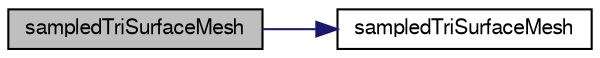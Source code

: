 digraph "sampledTriSurfaceMesh"
{
  bgcolor="transparent";
  edge [fontname="FreeSans",fontsize="10",labelfontname="FreeSans",labelfontsize="10"];
  node [fontname="FreeSans",fontsize="10",shape=record];
  rankdir="LR";
  Node4 [label="sampledTriSurfaceMesh",height=0.2,width=0.4,color="black", fillcolor="grey75", style="filled", fontcolor="black"];
  Node4 -> Node5 [color="midnightblue",fontsize="10",style="solid",fontname="FreeSans"];
  Node5 [label="sampledTriSurfaceMesh",height=0.2,width=0.4,color="black",URL="$a29398.html#ae6ed40b7c469a5ce72e52e988420de0f",tooltip="Construct from components. "];
}
